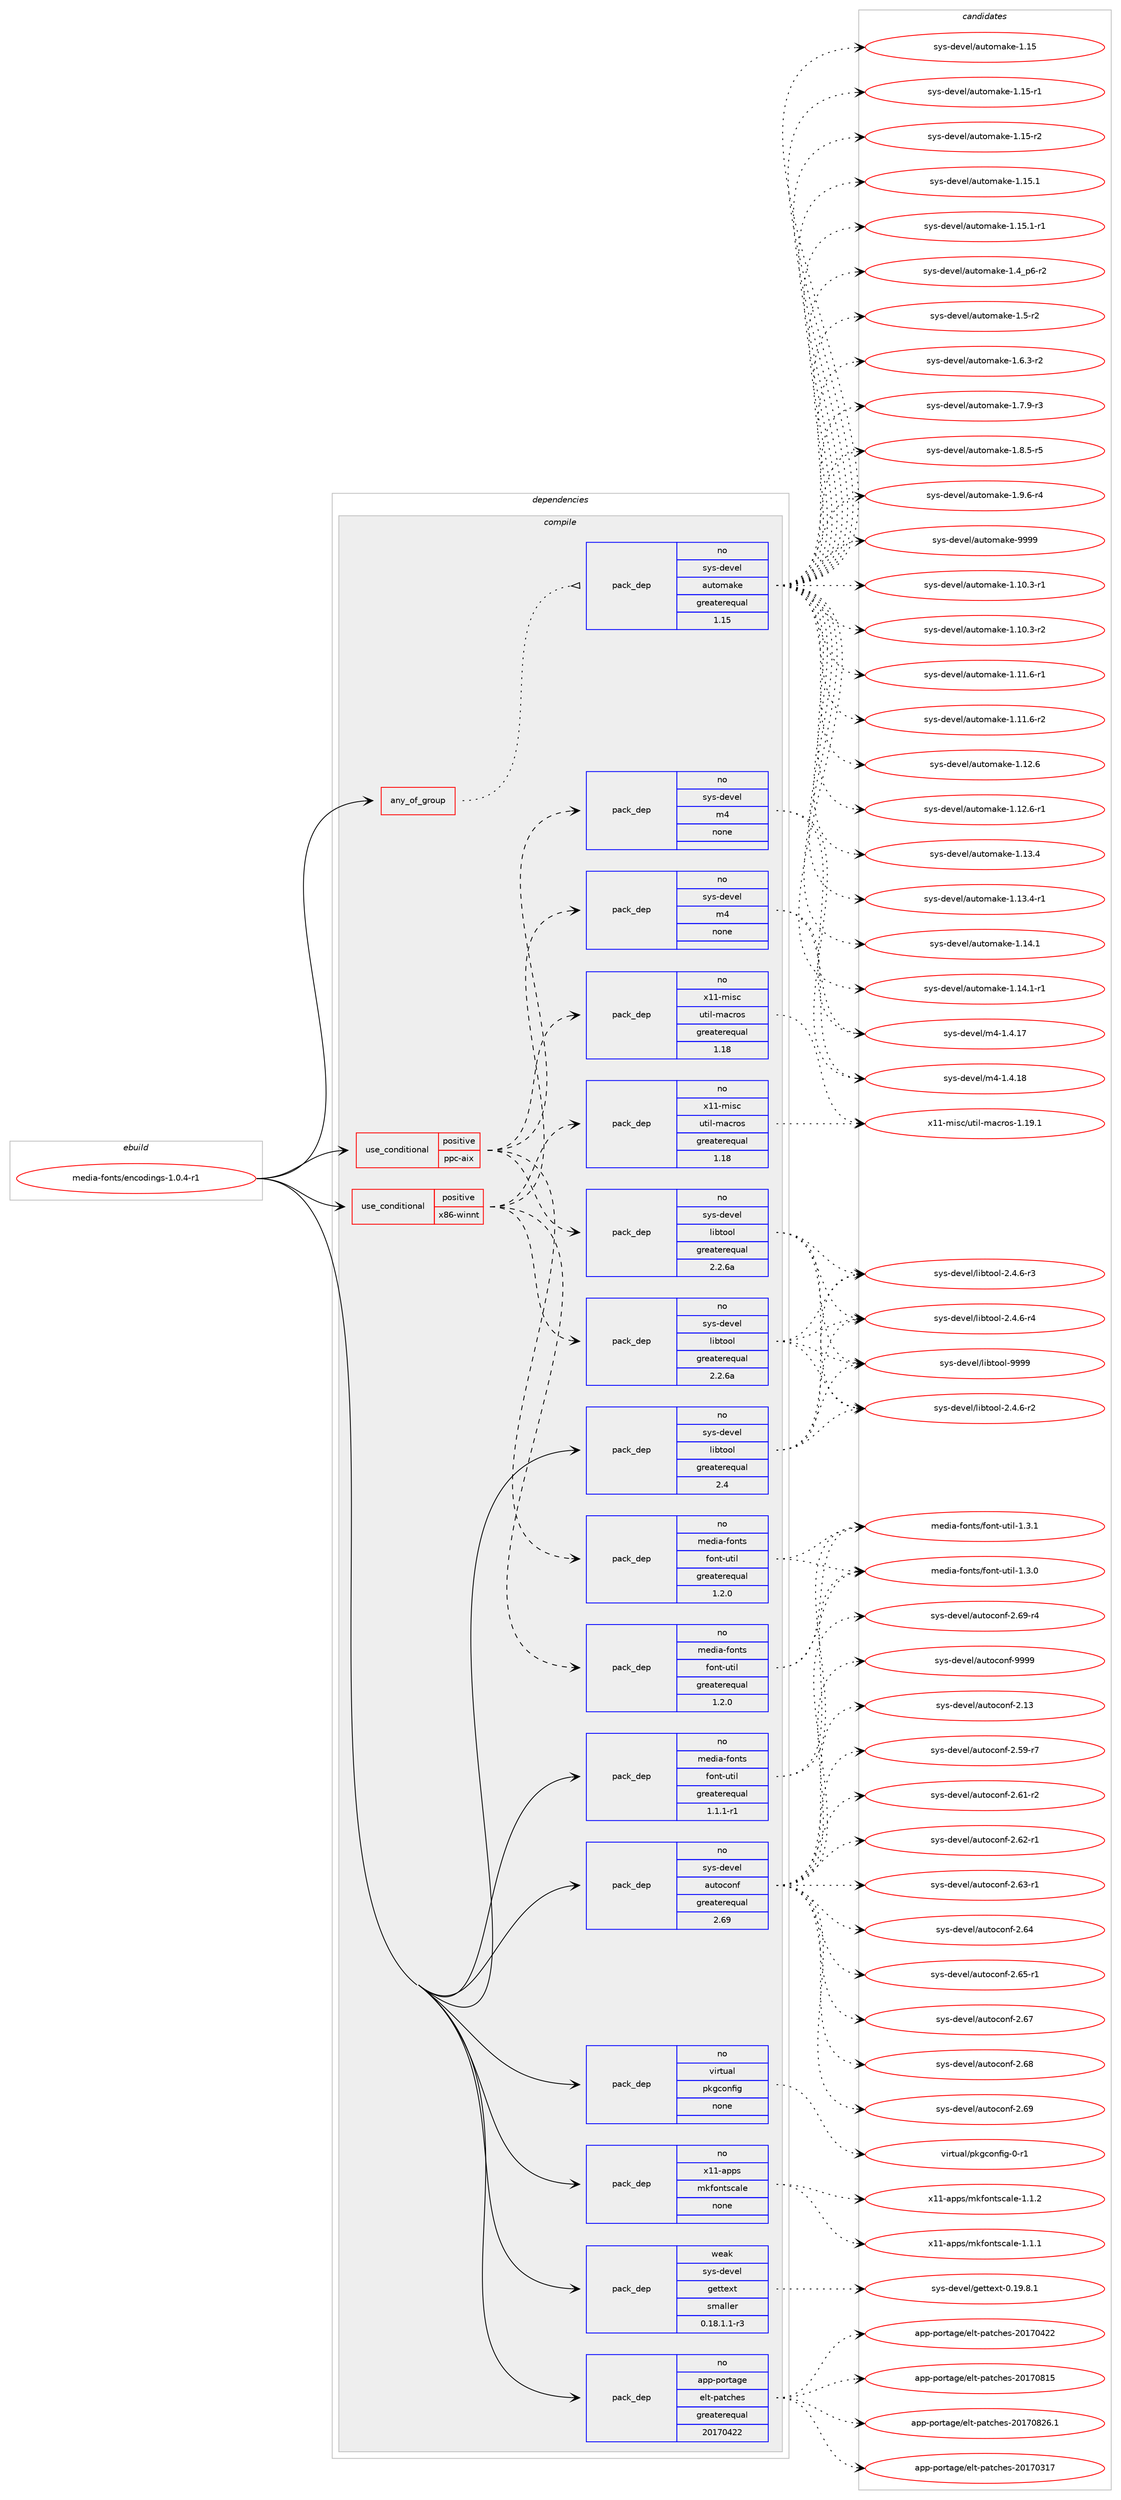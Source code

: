 digraph prolog {

# *************
# Graph options
# *************

newrank=true;
concentrate=true;
compound=true;
graph [rankdir=LR,fontname=Helvetica,fontsize=10,ranksep=1.5];#, ranksep=2.5, nodesep=0.2];
edge  [arrowhead=vee];
node  [fontname=Helvetica,fontsize=10];

# **********
# The ebuild
# **********

subgraph cluster_leftcol {
color=gray;
rank=same;
label=<<i>ebuild</i>>;
id [label="media-fonts/encodings-1.0.4-r1", color=red, width=4, href="../media-fonts/encodings-1.0.4-r1.svg"];
}

# ****************
# The dependencies
# ****************

subgraph cluster_midcol {
color=gray;
label=<<i>dependencies</i>>;
subgraph cluster_compile {
fillcolor="#eeeeee";
style=filled;
label=<<i>compile</i>>;
subgraph any5178 {
dependency348737 [label=<<TABLE BORDER="0" CELLBORDER="1" CELLSPACING="0" CELLPADDING="4"><TR><TD CELLPADDING="10">any_of_group</TD></TR></TABLE>>, shape=none, color=red];subgraph pack256996 {
dependency348738 [label=<<TABLE BORDER="0" CELLBORDER="1" CELLSPACING="0" CELLPADDING="4" WIDTH="220"><TR><TD ROWSPAN="6" CELLPADDING="30">pack_dep</TD></TR><TR><TD WIDTH="110">no</TD></TR><TR><TD>sys-devel</TD></TR><TR><TD>automake</TD></TR><TR><TD>greaterequal</TD></TR><TR><TD>1.15</TD></TR></TABLE>>, shape=none, color=blue];
}
dependency348737:e -> dependency348738:w [weight=20,style="dotted",arrowhead="oinv"];
}
id:e -> dependency348737:w [weight=20,style="solid",arrowhead="vee"];
subgraph cond86462 {
dependency348739 [label=<<TABLE BORDER="0" CELLBORDER="1" CELLSPACING="0" CELLPADDING="4"><TR><TD ROWSPAN="3" CELLPADDING="10">use_conditional</TD></TR><TR><TD>positive</TD></TR><TR><TD>ppc-aix</TD></TR></TABLE>>, shape=none, color=red];
subgraph pack256997 {
dependency348740 [label=<<TABLE BORDER="0" CELLBORDER="1" CELLSPACING="0" CELLPADDING="4" WIDTH="220"><TR><TD ROWSPAN="6" CELLPADDING="30">pack_dep</TD></TR><TR><TD WIDTH="110">no</TD></TR><TR><TD>sys-devel</TD></TR><TR><TD>libtool</TD></TR><TR><TD>greaterequal</TD></TR><TR><TD>2.2.6a</TD></TR></TABLE>>, shape=none, color=blue];
}
dependency348739:e -> dependency348740:w [weight=20,style="dashed",arrowhead="vee"];
subgraph pack256998 {
dependency348741 [label=<<TABLE BORDER="0" CELLBORDER="1" CELLSPACING="0" CELLPADDING="4" WIDTH="220"><TR><TD ROWSPAN="6" CELLPADDING="30">pack_dep</TD></TR><TR><TD WIDTH="110">no</TD></TR><TR><TD>sys-devel</TD></TR><TR><TD>m4</TD></TR><TR><TD>none</TD></TR><TR><TD></TD></TR></TABLE>>, shape=none, color=blue];
}
dependency348739:e -> dependency348741:w [weight=20,style="dashed",arrowhead="vee"];
subgraph pack256999 {
dependency348742 [label=<<TABLE BORDER="0" CELLBORDER="1" CELLSPACING="0" CELLPADDING="4" WIDTH="220"><TR><TD ROWSPAN="6" CELLPADDING="30">pack_dep</TD></TR><TR><TD WIDTH="110">no</TD></TR><TR><TD>x11-misc</TD></TR><TR><TD>util-macros</TD></TR><TR><TD>greaterequal</TD></TR><TR><TD>1.18</TD></TR></TABLE>>, shape=none, color=blue];
}
dependency348739:e -> dependency348742:w [weight=20,style="dashed",arrowhead="vee"];
subgraph pack257000 {
dependency348743 [label=<<TABLE BORDER="0" CELLBORDER="1" CELLSPACING="0" CELLPADDING="4" WIDTH="220"><TR><TD ROWSPAN="6" CELLPADDING="30">pack_dep</TD></TR><TR><TD WIDTH="110">no</TD></TR><TR><TD>media-fonts</TD></TR><TR><TD>font-util</TD></TR><TR><TD>greaterequal</TD></TR><TR><TD>1.2.0</TD></TR></TABLE>>, shape=none, color=blue];
}
dependency348739:e -> dependency348743:w [weight=20,style="dashed",arrowhead="vee"];
}
id:e -> dependency348739:w [weight=20,style="solid",arrowhead="vee"];
subgraph cond86463 {
dependency348744 [label=<<TABLE BORDER="0" CELLBORDER="1" CELLSPACING="0" CELLPADDING="4"><TR><TD ROWSPAN="3" CELLPADDING="10">use_conditional</TD></TR><TR><TD>positive</TD></TR><TR><TD>x86-winnt</TD></TR></TABLE>>, shape=none, color=red];
subgraph pack257001 {
dependency348745 [label=<<TABLE BORDER="0" CELLBORDER="1" CELLSPACING="0" CELLPADDING="4" WIDTH="220"><TR><TD ROWSPAN="6" CELLPADDING="30">pack_dep</TD></TR><TR><TD WIDTH="110">no</TD></TR><TR><TD>sys-devel</TD></TR><TR><TD>libtool</TD></TR><TR><TD>greaterequal</TD></TR><TR><TD>2.2.6a</TD></TR></TABLE>>, shape=none, color=blue];
}
dependency348744:e -> dependency348745:w [weight=20,style="dashed",arrowhead="vee"];
subgraph pack257002 {
dependency348746 [label=<<TABLE BORDER="0" CELLBORDER="1" CELLSPACING="0" CELLPADDING="4" WIDTH="220"><TR><TD ROWSPAN="6" CELLPADDING="30">pack_dep</TD></TR><TR><TD WIDTH="110">no</TD></TR><TR><TD>sys-devel</TD></TR><TR><TD>m4</TD></TR><TR><TD>none</TD></TR><TR><TD></TD></TR></TABLE>>, shape=none, color=blue];
}
dependency348744:e -> dependency348746:w [weight=20,style="dashed",arrowhead="vee"];
subgraph pack257003 {
dependency348747 [label=<<TABLE BORDER="0" CELLBORDER="1" CELLSPACING="0" CELLPADDING="4" WIDTH="220"><TR><TD ROWSPAN="6" CELLPADDING="30">pack_dep</TD></TR><TR><TD WIDTH="110">no</TD></TR><TR><TD>x11-misc</TD></TR><TR><TD>util-macros</TD></TR><TR><TD>greaterequal</TD></TR><TR><TD>1.18</TD></TR></TABLE>>, shape=none, color=blue];
}
dependency348744:e -> dependency348747:w [weight=20,style="dashed",arrowhead="vee"];
subgraph pack257004 {
dependency348748 [label=<<TABLE BORDER="0" CELLBORDER="1" CELLSPACING="0" CELLPADDING="4" WIDTH="220"><TR><TD ROWSPAN="6" CELLPADDING="30">pack_dep</TD></TR><TR><TD WIDTH="110">no</TD></TR><TR><TD>media-fonts</TD></TR><TR><TD>font-util</TD></TR><TR><TD>greaterequal</TD></TR><TR><TD>1.2.0</TD></TR></TABLE>>, shape=none, color=blue];
}
dependency348744:e -> dependency348748:w [weight=20,style="dashed",arrowhead="vee"];
}
id:e -> dependency348744:w [weight=20,style="solid",arrowhead="vee"];
subgraph pack257005 {
dependency348749 [label=<<TABLE BORDER="0" CELLBORDER="1" CELLSPACING="0" CELLPADDING="4" WIDTH="220"><TR><TD ROWSPAN="6" CELLPADDING="30">pack_dep</TD></TR><TR><TD WIDTH="110">no</TD></TR><TR><TD>app-portage</TD></TR><TR><TD>elt-patches</TD></TR><TR><TD>greaterequal</TD></TR><TR><TD>20170422</TD></TR></TABLE>>, shape=none, color=blue];
}
id:e -> dependency348749:w [weight=20,style="solid",arrowhead="vee"];
subgraph pack257006 {
dependency348750 [label=<<TABLE BORDER="0" CELLBORDER="1" CELLSPACING="0" CELLPADDING="4" WIDTH="220"><TR><TD ROWSPAN="6" CELLPADDING="30">pack_dep</TD></TR><TR><TD WIDTH="110">no</TD></TR><TR><TD>media-fonts</TD></TR><TR><TD>font-util</TD></TR><TR><TD>greaterequal</TD></TR><TR><TD>1.1.1-r1</TD></TR></TABLE>>, shape=none, color=blue];
}
id:e -> dependency348750:w [weight=20,style="solid",arrowhead="vee"];
subgraph pack257007 {
dependency348751 [label=<<TABLE BORDER="0" CELLBORDER="1" CELLSPACING="0" CELLPADDING="4" WIDTH="220"><TR><TD ROWSPAN="6" CELLPADDING="30">pack_dep</TD></TR><TR><TD WIDTH="110">no</TD></TR><TR><TD>sys-devel</TD></TR><TR><TD>autoconf</TD></TR><TR><TD>greaterequal</TD></TR><TR><TD>2.69</TD></TR></TABLE>>, shape=none, color=blue];
}
id:e -> dependency348751:w [weight=20,style="solid",arrowhead="vee"];
subgraph pack257008 {
dependency348752 [label=<<TABLE BORDER="0" CELLBORDER="1" CELLSPACING="0" CELLPADDING="4" WIDTH="220"><TR><TD ROWSPAN="6" CELLPADDING="30">pack_dep</TD></TR><TR><TD WIDTH="110">no</TD></TR><TR><TD>sys-devel</TD></TR><TR><TD>libtool</TD></TR><TR><TD>greaterequal</TD></TR><TR><TD>2.4</TD></TR></TABLE>>, shape=none, color=blue];
}
id:e -> dependency348752:w [weight=20,style="solid",arrowhead="vee"];
subgraph pack257009 {
dependency348753 [label=<<TABLE BORDER="0" CELLBORDER="1" CELLSPACING="0" CELLPADDING="4" WIDTH="220"><TR><TD ROWSPAN="6" CELLPADDING="30">pack_dep</TD></TR><TR><TD WIDTH="110">no</TD></TR><TR><TD>virtual</TD></TR><TR><TD>pkgconfig</TD></TR><TR><TD>none</TD></TR><TR><TD></TD></TR></TABLE>>, shape=none, color=blue];
}
id:e -> dependency348753:w [weight=20,style="solid",arrowhead="vee"];
subgraph pack257010 {
dependency348754 [label=<<TABLE BORDER="0" CELLBORDER="1" CELLSPACING="0" CELLPADDING="4" WIDTH="220"><TR><TD ROWSPAN="6" CELLPADDING="30">pack_dep</TD></TR><TR><TD WIDTH="110">no</TD></TR><TR><TD>x11-apps</TD></TR><TR><TD>mkfontscale</TD></TR><TR><TD>none</TD></TR><TR><TD></TD></TR></TABLE>>, shape=none, color=blue];
}
id:e -> dependency348754:w [weight=20,style="solid",arrowhead="vee"];
subgraph pack257011 {
dependency348755 [label=<<TABLE BORDER="0" CELLBORDER="1" CELLSPACING="0" CELLPADDING="4" WIDTH="220"><TR><TD ROWSPAN="6" CELLPADDING="30">pack_dep</TD></TR><TR><TD WIDTH="110">weak</TD></TR><TR><TD>sys-devel</TD></TR><TR><TD>gettext</TD></TR><TR><TD>smaller</TD></TR><TR><TD>0.18.1.1-r3</TD></TR></TABLE>>, shape=none, color=blue];
}
id:e -> dependency348755:w [weight=20,style="solid",arrowhead="vee"];
}
subgraph cluster_compileandrun {
fillcolor="#eeeeee";
style=filled;
label=<<i>compile and run</i>>;
}
subgraph cluster_run {
fillcolor="#eeeeee";
style=filled;
label=<<i>run</i>>;
}
}

# **************
# The candidates
# **************

subgraph cluster_choices {
rank=same;
color=gray;
label=<<i>candidates</i>>;

subgraph choice256996 {
color=black;
nodesep=1;
choice11512111545100101118101108479711711611110997107101454946494846514511449 [label="sys-devel/automake-1.10.3-r1", color=red, width=4,href="../sys-devel/automake-1.10.3-r1.svg"];
choice11512111545100101118101108479711711611110997107101454946494846514511450 [label="sys-devel/automake-1.10.3-r2", color=red, width=4,href="../sys-devel/automake-1.10.3-r2.svg"];
choice11512111545100101118101108479711711611110997107101454946494946544511449 [label="sys-devel/automake-1.11.6-r1", color=red, width=4,href="../sys-devel/automake-1.11.6-r1.svg"];
choice11512111545100101118101108479711711611110997107101454946494946544511450 [label="sys-devel/automake-1.11.6-r2", color=red, width=4,href="../sys-devel/automake-1.11.6-r2.svg"];
choice1151211154510010111810110847971171161111099710710145494649504654 [label="sys-devel/automake-1.12.6", color=red, width=4,href="../sys-devel/automake-1.12.6.svg"];
choice11512111545100101118101108479711711611110997107101454946495046544511449 [label="sys-devel/automake-1.12.6-r1", color=red, width=4,href="../sys-devel/automake-1.12.6-r1.svg"];
choice1151211154510010111810110847971171161111099710710145494649514652 [label="sys-devel/automake-1.13.4", color=red, width=4,href="../sys-devel/automake-1.13.4.svg"];
choice11512111545100101118101108479711711611110997107101454946495146524511449 [label="sys-devel/automake-1.13.4-r1", color=red, width=4,href="../sys-devel/automake-1.13.4-r1.svg"];
choice1151211154510010111810110847971171161111099710710145494649524649 [label="sys-devel/automake-1.14.1", color=red, width=4,href="../sys-devel/automake-1.14.1.svg"];
choice11512111545100101118101108479711711611110997107101454946495246494511449 [label="sys-devel/automake-1.14.1-r1", color=red, width=4,href="../sys-devel/automake-1.14.1-r1.svg"];
choice115121115451001011181011084797117116111109971071014549464953 [label="sys-devel/automake-1.15", color=red, width=4,href="../sys-devel/automake-1.15.svg"];
choice1151211154510010111810110847971171161111099710710145494649534511449 [label="sys-devel/automake-1.15-r1", color=red, width=4,href="../sys-devel/automake-1.15-r1.svg"];
choice1151211154510010111810110847971171161111099710710145494649534511450 [label="sys-devel/automake-1.15-r2", color=red, width=4,href="../sys-devel/automake-1.15-r2.svg"];
choice1151211154510010111810110847971171161111099710710145494649534649 [label="sys-devel/automake-1.15.1", color=red, width=4,href="../sys-devel/automake-1.15.1.svg"];
choice11512111545100101118101108479711711611110997107101454946495346494511449 [label="sys-devel/automake-1.15.1-r1", color=red, width=4,href="../sys-devel/automake-1.15.1-r1.svg"];
choice115121115451001011181011084797117116111109971071014549465295112544511450 [label="sys-devel/automake-1.4_p6-r2", color=red, width=4,href="../sys-devel/automake-1.4_p6-r2.svg"];
choice11512111545100101118101108479711711611110997107101454946534511450 [label="sys-devel/automake-1.5-r2", color=red, width=4,href="../sys-devel/automake-1.5-r2.svg"];
choice115121115451001011181011084797117116111109971071014549465446514511450 [label="sys-devel/automake-1.6.3-r2", color=red, width=4,href="../sys-devel/automake-1.6.3-r2.svg"];
choice115121115451001011181011084797117116111109971071014549465546574511451 [label="sys-devel/automake-1.7.9-r3", color=red, width=4,href="../sys-devel/automake-1.7.9-r3.svg"];
choice115121115451001011181011084797117116111109971071014549465646534511453 [label="sys-devel/automake-1.8.5-r5", color=red, width=4,href="../sys-devel/automake-1.8.5-r5.svg"];
choice115121115451001011181011084797117116111109971071014549465746544511452 [label="sys-devel/automake-1.9.6-r4", color=red, width=4,href="../sys-devel/automake-1.9.6-r4.svg"];
choice115121115451001011181011084797117116111109971071014557575757 [label="sys-devel/automake-9999", color=red, width=4,href="../sys-devel/automake-9999.svg"];
dependency348738:e -> choice11512111545100101118101108479711711611110997107101454946494846514511449:w [style=dotted,weight="100"];
dependency348738:e -> choice11512111545100101118101108479711711611110997107101454946494846514511450:w [style=dotted,weight="100"];
dependency348738:e -> choice11512111545100101118101108479711711611110997107101454946494946544511449:w [style=dotted,weight="100"];
dependency348738:e -> choice11512111545100101118101108479711711611110997107101454946494946544511450:w [style=dotted,weight="100"];
dependency348738:e -> choice1151211154510010111810110847971171161111099710710145494649504654:w [style=dotted,weight="100"];
dependency348738:e -> choice11512111545100101118101108479711711611110997107101454946495046544511449:w [style=dotted,weight="100"];
dependency348738:e -> choice1151211154510010111810110847971171161111099710710145494649514652:w [style=dotted,weight="100"];
dependency348738:e -> choice11512111545100101118101108479711711611110997107101454946495146524511449:w [style=dotted,weight="100"];
dependency348738:e -> choice1151211154510010111810110847971171161111099710710145494649524649:w [style=dotted,weight="100"];
dependency348738:e -> choice11512111545100101118101108479711711611110997107101454946495246494511449:w [style=dotted,weight="100"];
dependency348738:e -> choice115121115451001011181011084797117116111109971071014549464953:w [style=dotted,weight="100"];
dependency348738:e -> choice1151211154510010111810110847971171161111099710710145494649534511449:w [style=dotted,weight="100"];
dependency348738:e -> choice1151211154510010111810110847971171161111099710710145494649534511450:w [style=dotted,weight="100"];
dependency348738:e -> choice1151211154510010111810110847971171161111099710710145494649534649:w [style=dotted,weight="100"];
dependency348738:e -> choice11512111545100101118101108479711711611110997107101454946495346494511449:w [style=dotted,weight="100"];
dependency348738:e -> choice115121115451001011181011084797117116111109971071014549465295112544511450:w [style=dotted,weight="100"];
dependency348738:e -> choice11512111545100101118101108479711711611110997107101454946534511450:w [style=dotted,weight="100"];
dependency348738:e -> choice115121115451001011181011084797117116111109971071014549465446514511450:w [style=dotted,weight="100"];
dependency348738:e -> choice115121115451001011181011084797117116111109971071014549465546574511451:w [style=dotted,weight="100"];
dependency348738:e -> choice115121115451001011181011084797117116111109971071014549465646534511453:w [style=dotted,weight="100"];
dependency348738:e -> choice115121115451001011181011084797117116111109971071014549465746544511452:w [style=dotted,weight="100"];
dependency348738:e -> choice115121115451001011181011084797117116111109971071014557575757:w [style=dotted,weight="100"];
}
subgraph choice256997 {
color=black;
nodesep=1;
choice1151211154510010111810110847108105981161111111084550465246544511450 [label="sys-devel/libtool-2.4.6-r2", color=red, width=4,href="../sys-devel/libtool-2.4.6-r2.svg"];
choice1151211154510010111810110847108105981161111111084550465246544511451 [label="sys-devel/libtool-2.4.6-r3", color=red, width=4,href="../sys-devel/libtool-2.4.6-r3.svg"];
choice1151211154510010111810110847108105981161111111084550465246544511452 [label="sys-devel/libtool-2.4.6-r4", color=red, width=4,href="../sys-devel/libtool-2.4.6-r4.svg"];
choice1151211154510010111810110847108105981161111111084557575757 [label="sys-devel/libtool-9999", color=red, width=4,href="../sys-devel/libtool-9999.svg"];
dependency348740:e -> choice1151211154510010111810110847108105981161111111084550465246544511450:w [style=dotted,weight="100"];
dependency348740:e -> choice1151211154510010111810110847108105981161111111084550465246544511451:w [style=dotted,weight="100"];
dependency348740:e -> choice1151211154510010111810110847108105981161111111084550465246544511452:w [style=dotted,weight="100"];
dependency348740:e -> choice1151211154510010111810110847108105981161111111084557575757:w [style=dotted,weight="100"];
}
subgraph choice256998 {
color=black;
nodesep=1;
choice11512111545100101118101108471095245494652464955 [label="sys-devel/m4-1.4.17", color=red, width=4,href="../sys-devel/m4-1.4.17.svg"];
choice11512111545100101118101108471095245494652464956 [label="sys-devel/m4-1.4.18", color=red, width=4,href="../sys-devel/m4-1.4.18.svg"];
dependency348741:e -> choice11512111545100101118101108471095245494652464955:w [style=dotted,weight="100"];
dependency348741:e -> choice11512111545100101118101108471095245494652464956:w [style=dotted,weight="100"];
}
subgraph choice256999 {
color=black;
nodesep=1;
choice120494945109105115994711711610510845109979911411111545494649574649 [label="x11-misc/util-macros-1.19.1", color=red, width=4,href="../x11-misc/util-macros-1.19.1.svg"];
dependency348742:e -> choice120494945109105115994711711610510845109979911411111545494649574649:w [style=dotted,weight="100"];
}
subgraph choice257000 {
color=black;
nodesep=1;
choice10910110010597451021111101161154710211111011645117116105108454946514648 [label="media-fonts/font-util-1.3.0", color=red, width=4,href="../media-fonts/font-util-1.3.0.svg"];
choice10910110010597451021111101161154710211111011645117116105108454946514649 [label="media-fonts/font-util-1.3.1", color=red, width=4,href="../media-fonts/font-util-1.3.1.svg"];
dependency348743:e -> choice10910110010597451021111101161154710211111011645117116105108454946514648:w [style=dotted,weight="100"];
dependency348743:e -> choice10910110010597451021111101161154710211111011645117116105108454946514649:w [style=dotted,weight="100"];
}
subgraph choice257001 {
color=black;
nodesep=1;
choice1151211154510010111810110847108105981161111111084550465246544511450 [label="sys-devel/libtool-2.4.6-r2", color=red, width=4,href="../sys-devel/libtool-2.4.6-r2.svg"];
choice1151211154510010111810110847108105981161111111084550465246544511451 [label="sys-devel/libtool-2.4.6-r3", color=red, width=4,href="../sys-devel/libtool-2.4.6-r3.svg"];
choice1151211154510010111810110847108105981161111111084550465246544511452 [label="sys-devel/libtool-2.4.6-r4", color=red, width=4,href="../sys-devel/libtool-2.4.6-r4.svg"];
choice1151211154510010111810110847108105981161111111084557575757 [label="sys-devel/libtool-9999", color=red, width=4,href="../sys-devel/libtool-9999.svg"];
dependency348745:e -> choice1151211154510010111810110847108105981161111111084550465246544511450:w [style=dotted,weight="100"];
dependency348745:e -> choice1151211154510010111810110847108105981161111111084550465246544511451:w [style=dotted,weight="100"];
dependency348745:e -> choice1151211154510010111810110847108105981161111111084550465246544511452:w [style=dotted,weight="100"];
dependency348745:e -> choice1151211154510010111810110847108105981161111111084557575757:w [style=dotted,weight="100"];
}
subgraph choice257002 {
color=black;
nodesep=1;
choice11512111545100101118101108471095245494652464955 [label="sys-devel/m4-1.4.17", color=red, width=4,href="../sys-devel/m4-1.4.17.svg"];
choice11512111545100101118101108471095245494652464956 [label="sys-devel/m4-1.4.18", color=red, width=4,href="../sys-devel/m4-1.4.18.svg"];
dependency348746:e -> choice11512111545100101118101108471095245494652464955:w [style=dotted,weight="100"];
dependency348746:e -> choice11512111545100101118101108471095245494652464956:w [style=dotted,weight="100"];
}
subgraph choice257003 {
color=black;
nodesep=1;
choice120494945109105115994711711610510845109979911411111545494649574649 [label="x11-misc/util-macros-1.19.1", color=red, width=4,href="../x11-misc/util-macros-1.19.1.svg"];
dependency348747:e -> choice120494945109105115994711711610510845109979911411111545494649574649:w [style=dotted,weight="100"];
}
subgraph choice257004 {
color=black;
nodesep=1;
choice10910110010597451021111101161154710211111011645117116105108454946514648 [label="media-fonts/font-util-1.3.0", color=red, width=4,href="../media-fonts/font-util-1.3.0.svg"];
choice10910110010597451021111101161154710211111011645117116105108454946514649 [label="media-fonts/font-util-1.3.1", color=red, width=4,href="../media-fonts/font-util-1.3.1.svg"];
dependency348748:e -> choice10910110010597451021111101161154710211111011645117116105108454946514648:w [style=dotted,weight="100"];
dependency348748:e -> choice10910110010597451021111101161154710211111011645117116105108454946514649:w [style=dotted,weight="100"];
}
subgraph choice257005 {
color=black;
nodesep=1;
choice97112112451121111141169710310147101108116451129711699104101115455048495548514955 [label="app-portage/elt-patches-20170317", color=red, width=4,href="../app-portage/elt-patches-20170317.svg"];
choice97112112451121111141169710310147101108116451129711699104101115455048495548525050 [label="app-portage/elt-patches-20170422", color=red, width=4,href="../app-portage/elt-patches-20170422.svg"];
choice97112112451121111141169710310147101108116451129711699104101115455048495548564953 [label="app-portage/elt-patches-20170815", color=red, width=4,href="../app-portage/elt-patches-20170815.svg"];
choice971121124511211111411697103101471011081164511297116991041011154550484955485650544649 [label="app-portage/elt-patches-20170826.1", color=red, width=4,href="../app-portage/elt-patches-20170826.1.svg"];
dependency348749:e -> choice97112112451121111141169710310147101108116451129711699104101115455048495548514955:w [style=dotted,weight="100"];
dependency348749:e -> choice97112112451121111141169710310147101108116451129711699104101115455048495548525050:w [style=dotted,weight="100"];
dependency348749:e -> choice97112112451121111141169710310147101108116451129711699104101115455048495548564953:w [style=dotted,weight="100"];
dependency348749:e -> choice971121124511211111411697103101471011081164511297116991041011154550484955485650544649:w [style=dotted,weight="100"];
}
subgraph choice257006 {
color=black;
nodesep=1;
choice10910110010597451021111101161154710211111011645117116105108454946514648 [label="media-fonts/font-util-1.3.0", color=red, width=4,href="../media-fonts/font-util-1.3.0.svg"];
choice10910110010597451021111101161154710211111011645117116105108454946514649 [label="media-fonts/font-util-1.3.1", color=red, width=4,href="../media-fonts/font-util-1.3.1.svg"];
dependency348750:e -> choice10910110010597451021111101161154710211111011645117116105108454946514648:w [style=dotted,weight="100"];
dependency348750:e -> choice10910110010597451021111101161154710211111011645117116105108454946514649:w [style=dotted,weight="100"];
}
subgraph choice257007 {
color=black;
nodesep=1;
choice115121115451001011181011084797117116111991111101024550464951 [label="sys-devel/autoconf-2.13", color=red, width=4,href="../sys-devel/autoconf-2.13.svg"];
choice1151211154510010111810110847971171161119911111010245504653574511455 [label="sys-devel/autoconf-2.59-r7", color=red, width=4,href="../sys-devel/autoconf-2.59-r7.svg"];
choice1151211154510010111810110847971171161119911111010245504654494511450 [label="sys-devel/autoconf-2.61-r2", color=red, width=4,href="../sys-devel/autoconf-2.61-r2.svg"];
choice1151211154510010111810110847971171161119911111010245504654504511449 [label="sys-devel/autoconf-2.62-r1", color=red, width=4,href="../sys-devel/autoconf-2.62-r1.svg"];
choice1151211154510010111810110847971171161119911111010245504654514511449 [label="sys-devel/autoconf-2.63-r1", color=red, width=4,href="../sys-devel/autoconf-2.63-r1.svg"];
choice115121115451001011181011084797117116111991111101024550465452 [label="sys-devel/autoconf-2.64", color=red, width=4,href="../sys-devel/autoconf-2.64.svg"];
choice1151211154510010111810110847971171161119911111010245504654534511449 [label="sys-devel/autoconf-2.65-r1", color=red, width=4,href="../sys-devel/autoconf-2.65-r1.svg"];
choice115121115451001011181011084797117116111991111101024550465455 [label="sys-devel/autoconf-2.67", color=red, width=4,href="../sys-devel/autoconf-2.67.svg"];
choice115121115451001011181011084797117116111991111101024550465456 [label="sys-devel/autoconf-2.68", color=red, width=4,href="../sys-devel/autoconf-2.68.svg"];
choice115121115451001011181011084797117116111991111101024550465457 [label="sys-devel/autoconf-2.69", color=red, width=4,href="../sys-devel/autoconf-2.69.svg"];
choice1151211154510010111810110847971171161119911111010245504654574511452 [label="sys-devel/autoconf-2.69-r4", color=red, width=4,href="../sys-devel/autoconf-2.69-r4.svg"];
choice115121115451001011181011084797117116111991111101024557575757 [label="sys-devel/autoconf-9999", color=red, width=4,href="../sys-devel/autoconf-9999.svg"];
dependency348751:e -> choice115121115451001011181011084797117116111991111101024550464951:w [style=dotted,weight="100"];
dependency348751:e -> choice1151211154510010111810110847971171161119911111010245504653574511455:w [style=dotted,weight="100"];
dependency348751:e -> choice1151211154510010111810110847971171161119911111010245504654494511450:w [style=dotted,weight="100"];
dependency348751:e -> choice1151211154510010111810110847971171161119911111010245504654504511449:w [style=dotted,weight="100"];
dependency348751:e -> choice1151211154510010111810110847971171161119911111010245504654514511449:w [style=dotted,weight="100"];
dependency348751:e -> choice115121115451001011181011084797117116111991111101024550465452:w [style=dotted,weight="100"];
dependency348751:e -> choice1151211154510010111810110847971171161119911111010245504654534511449:w [style=dotted,weight="100"];
dependency348751:e -> choice115121115451001011181011084797117116111991111101024550465455:w [style=dotted,weight="100"];
dependency348751:e -> choice115121115451001011181011084797117116111991111101024550465456:w [style=dotted,weight="100"];
dependency348751:e -> choice115121115451001011181011084797117116111991111101024550465457:w [style=dotted,weight="100"];
dependency348751:e -> choice1151211154510010111810110847971171161119911111010245504654574511452:w [style=dotted,weight="100"];
dependency348751:e -> choice115121115451001011181011084797117116111991111101024557575757:w [style=dotted,weight="100"];
}
subgraph choice257008 {
color=black;
nodesep=1;
choice1151211154510010111810110847108105981161111111084550465246544511450 [label="sys-devel/libtool-2.4.6-r2", color=red, width=4,href="../sys-devel/libtool-2.4.6-r2.svg"];
choice1151211154510010111810110847108105981161111111084550465246544511451 [label="sys-devel/libtool-2.4.6-r3", color=red, width=4,href="../sys-devel/libtool-2.4.6-r3.svg"];
choice1151211154510010111810110847108105981161111111084550465246544511452 [label="sys-devel/libtool-2.4.6-r4", color=red, width=4,href="../sys-devel/libtool-2.4.6-r4.svg"];
choice1151211154510010111810110847108105981161111111084557575757 [label="sys-devel/libtool-9999", color=red, width=4,href="../sys-devel/libtool-9999.svg"];
dependency348752:e -> choice1151211154510010111810110847108105981161111111084550465246544511450:w [style=dotted,weight="100"];
dependency348752:e -> choice1151211154510010111810110847108105981161111111084550465246544511451:w [style=dotted,weight="100"];
dependency348752:e -> choice1151211154510010111810110847108105981161111111084550465246544511452:w [style=dotted,weight="100"];
dependency348752:e -> choice1151211154510010111810110847108105981161111111084557575757:w [style=dotted,weight="100"];
}
subgraph choice257009 {
color=black;
nodesep=1;
choice11810511411611797108471121071039911111010210510345484511449 [label="virtual/pkgconfig-0-r1", color=red, width=4,href="../virtual/pkgconfig-0-r1.svg"];
dependency348753:e -> choice11810511411611797108471121071039911111010210510345484511449:w [style=dotted,weight="100"];
}
subgraph choice257010 {
color=black;
nodesep=1;
choice12049494597112112115471091071021111101161159997108101454946494649 [label="x11-apps/mkfontscale-1.1.1", color=red, width=4,href="../x11-apps/mkfontscale-1.1.1.svg"];
choice12049494597112112115471091071021111101161159997108101454946494650 [label="x11-apps/mkfontscale-1.1.2", color=red, width=4,href="../x11-apps/mkfontscale-1.1.2.svg"];
dependency348754:e -> choice12049494597112112115471091071021111101161159997108101454946494649:w [style=dotted,weight="100"];
dependency348754:e -> choice12049494597112112115471091071021111101161159997108101454946494650:w [style=dotted,weight="100"];
}
subgraph choice257011 {
color=black;
nodesep=1;
choice1151211154510010111810110847103101116116101120116454846495746564649 [label="sys-devel/gettext-0.19.8.1", color=red, width=4,href="../sys-devel/gettext-0.19.8.1.svg"];
dependency348755:e -> choice1151211154510010111810110847103101116116101120116454846495746564649:w [style=dotted,weight="100"];
}
}

}

